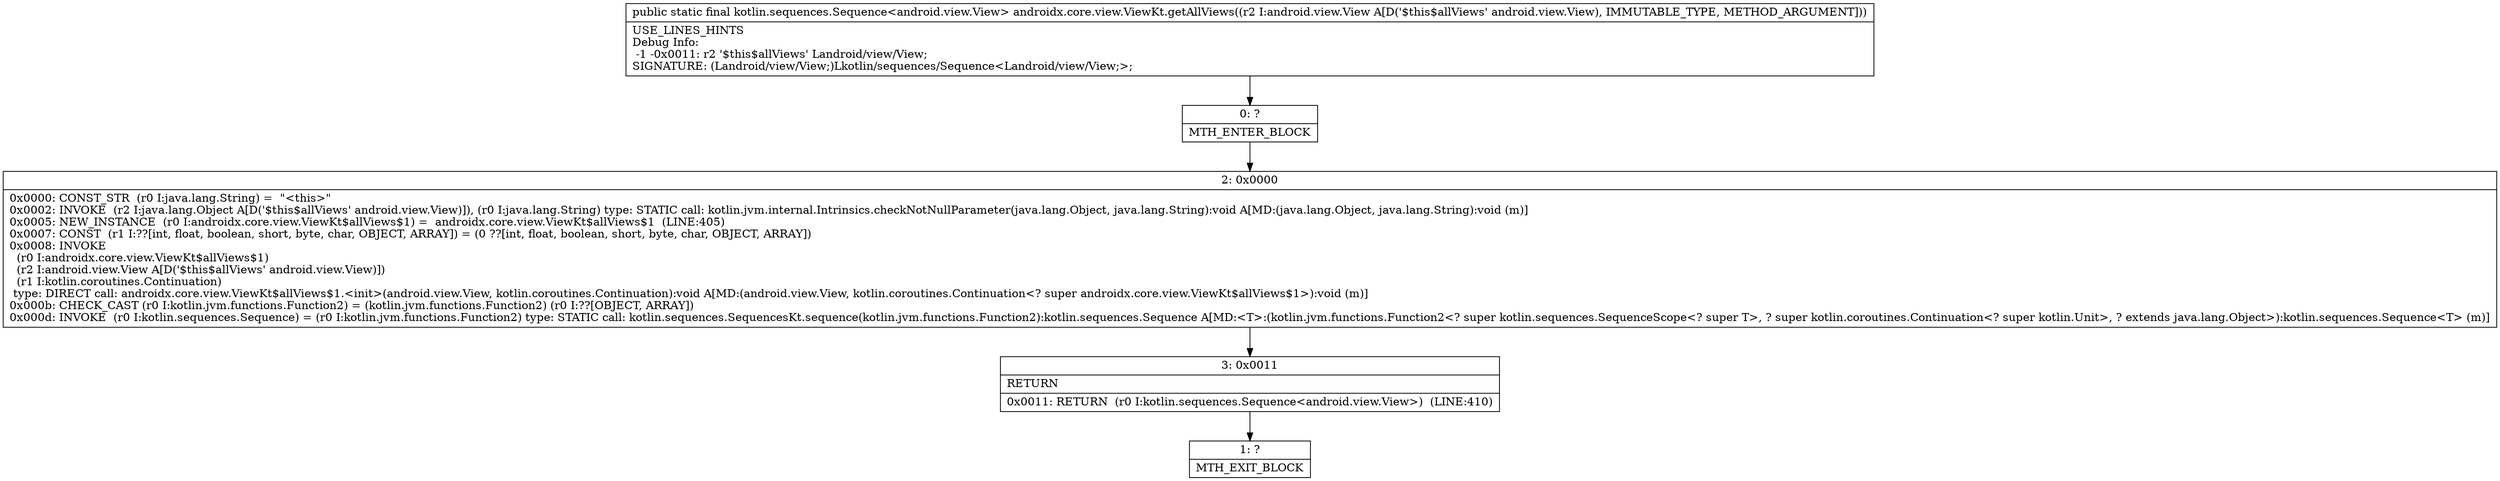 digraph "CFG forandroidx.core.view.ViewKt.getAllViews(Landroid\/view\/View;)Lkotlin\/sequences\/Sequence;" {
Node_0 [shape=record,label="{0\:\ ?|MTH_ENTER_BLOCK\l}"];
Node_2 [shape=record,label="{2\:\ 0x0000|0x0000: CONST_STR  (r0 I:java.lang.String) =  \"\<this\>\" \l0x0002: INVOKE  (r2 I:java.lang.Object A[D('$this$allViews' android.view.View)]), (r0 I:java.lang.String) type: STATIC call: kotlin.jvm.internal.Intrinsics.checkNotNullParameter(java.lang.Object, java.lang.String):void A[MD:(java.lang.Object, java.lang.String):void (m)]\l0x0005: NEW_INSTANCE  (r0 I:androidx.core.view.ViewKt$allViews$1) =  androidx.core.view.ViewKt$allViews$1  (LINE:405)\l0x0007: CONST  (r1 I:??[int, float, boolean, short, byte, char, OBJECT, ARRAY]) = (0 ??[int, float, boolean, short, byte, char, OBJECT, ARRAY]) \l0x0008: INVOKE  \l  (r0 I:androidx.core.view.ViewKt$allViews$1)\l  (r2 I:android.view.View A[D('$this$allViews' android.view.View)])\l  (r1 I:kotlin.coroutines.Continuation)\l type: DIRECT call: androidx.core.view.ViewKt$allViews$1.\<init\>(android.view.View, kotlin.coroutines.Continuation):void A[MD:(android.view.View, kotlin.coroutines.Continuation\<? super androidx.core.view.ViewKt$allViews$1\>):void (m)]\l0x000b: CHECK_CAST (r0 I:kotlin.jvm.functions.Function2) = (kotlin.jvm.functions.Function2) (r0 I:??[OBJECT, ARRAY]) \l0x000d: INVOKE  (r0 I:kotlin.sequences.Sequence) = (r0 I:kotlin.jvm.functions.Function2) type: STATIC call: kotlin.sequences.SequencesKt.sequence(kotlin.jvm.functions.Function2):kotlin.sequences.Sequence A[MD:\<T\>:(kotlin.jvm.functions.Function2\<? super kotlin.sequences.SequenceScope\<? super T\>, ? super kotlin.coroutines.Continuation\<? super kotlin.Unit\>, ? extends java.lang.Object\>):kotlin.sequences.Sequence\<T\> (m)]\l}"];
Node_3 [shape=record,label="{3\:\ 0x0011|RETURN\l|0x0011: RETURN  (r0 I:kotlin.sequences.Sequence\<android.view.View\>)  (LINE:410)\l}"];
Node_1 [shape=record,label="{1\:\ ?|MTH_EXIT_BLOCK\l}"];
MethodNode[shape=record,label="{public static final kotlin.sequences.Sequence\<android.view.View\> androidx.core.view.ViewKt.getAllViews((r2 I:android.view.View A[D('$this$allViews' android.view.View), IMMUTABLE_TYPE, METHOD_ARGUMENT]))  | USE_LINES_HINTS\lDebug Info:\l  \-1 \-0x0011: r2 '$this$allViews' Landroid\/view\/View;\lSIGNATURE: (Landroid\/view\/View;)Lkotlin\/sequences\/Sequence\<Landroid\/view\/View;\>;\l}"];
MethodNode -> Node_0;Node_0 -> Node_2;
Node_2 -> Node_3;
Node_3 -> Node_1;
}

